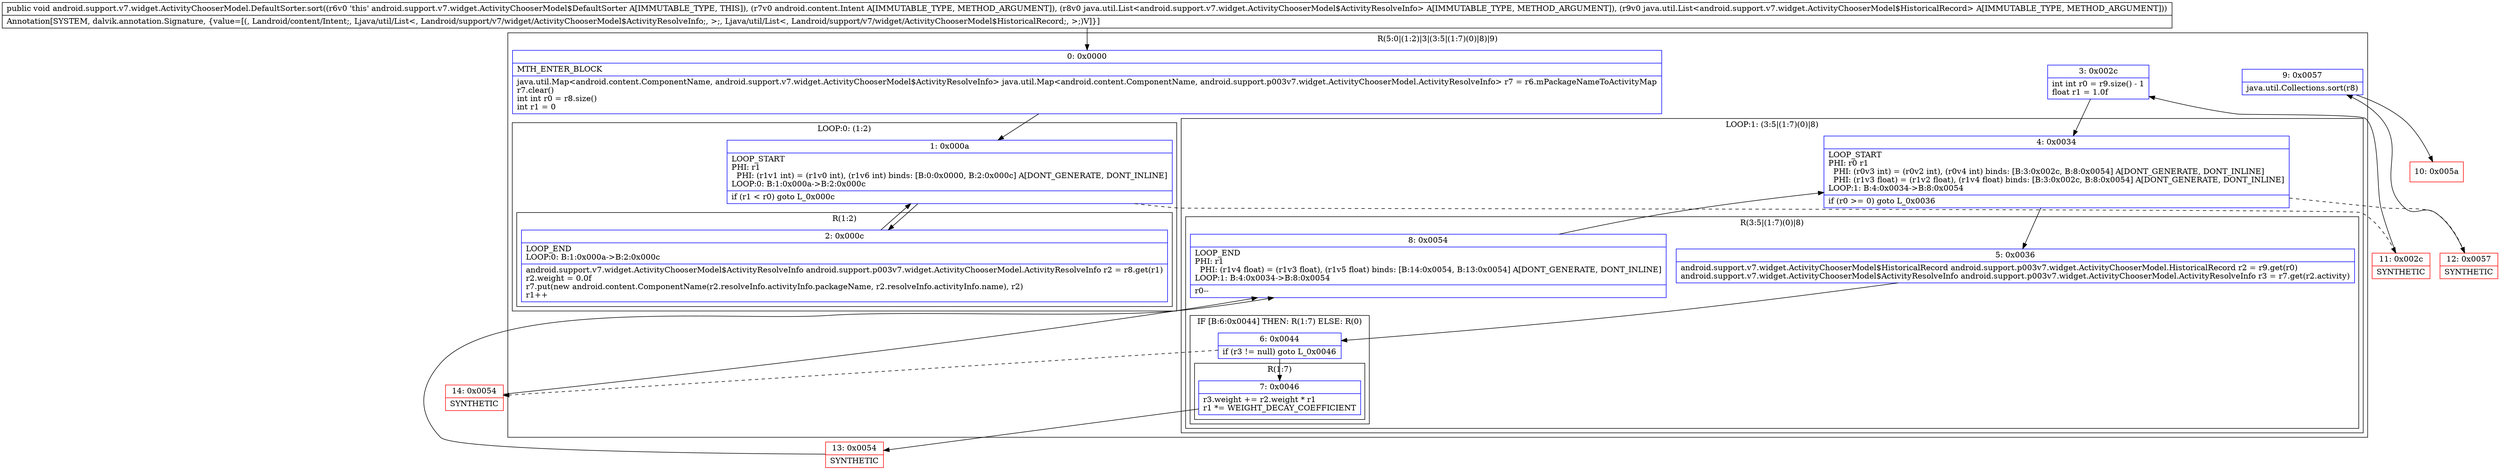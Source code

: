 digraph "CFG forandroid.support.v7.widget.ActivityChooserModel.DefaultSorter.sort(Landroid\/content\/Intent;Ljava\/util\/List;Ljava\/util\/List;)V" {
subgraph cluster_Region_16076920 {
label = "R(5:0|(1:2)|3|(3:5|(1:7)(0)|8)|9)";
node [shape=record,color=blue];
Node_0 [shape=record,label="{0\:\ 0x0000|MTH_ENTER_BLOCK\l|java.util.Map\<android.content.ComponentName, android.support.v7.widget.ActivityChooserModel$ActivityResolveInfo\> java.util.Map\<android.content.ComponentName, android.support.p003v7.widget.ActivityChooserModel.ActivityResolveInfo\> r7 = r6.mPackageNameToActivityMap\lr7.clear()\lint int r0 = r8.size()\lint r1 = 0\l}"];
subgraph cluster_LoopRegion_1225035835 {
label = "LOOP:0: (1:2)";
node [shape=record,color=blue];
Node_1 [shape=record,label="{1\:\ 0x000a|LOOP_START\lPHI: r1 \l  PHI: (r1v1 int) = (r1v0 int), (r1v6 int) binds: [B:0:0x0000, B:2:0x000c] A[DONT_GENERATE, DONT_INLINE]\lLOOP:0: B:1:0x000a\-\>B:2:0x000c\l|if (r1 \< r0) goto L_0x000c\l}"];
subgraph cluster_Region_934445307 {
label = "R(1:2)";
node [shape=record,color=blue];
Node_2 [shape=record,label="{2\:\ 0x000c|LOOP_END\lLOOP:0: B:1:0x000a\-\>B:2:0x000c\l|android.support.v7.widget.ActivityChooserModel$ActivityResolveInfo android.support.p003v7.widget.ActivityChooserModel.ActivityResolveInfo r2 = r8.get(r1)\lr2.weight = 0.0f\lr7.put(new android.content.ComponentName(r2.resolveInfo.activityInfo.packageName, r2.resolveInfo.activityInfo.name), r2)\lr1++\l}"];
}
}
Node_3 [shape=record,label="{3\:\ 0x002c|int int r0 = r9.size() \- 1\lfloat r1 = 1.0f\l}"];
subgraph cluster_LoopRegion_1666744307 {
label = "LOOP:1: (3:5|(1:7)(0)|8)";
node [shape=record,color=blue];
Node_4 [shape=record,label="{4\:\ 0x0034|LOOP_START\lPHI: r0 r1 \l  PHI: (r0v3 int) = (r0v2 int), (r0v4 int) binds: [B:3:0x002c, B:8:0x0054] A[DONT_GENERATE, DONT_INLINE]\l  PHI: (r1v3 float) = (r1v2 float), (r1v4 float) binds: [B:3:0x002c, B:8:0x0054] A[DONT_GENERATE, DONT_INLINE]\lLOOP:1: B:4:0x0034\-\>B:8:0x0054\l|if (r0 \>= 0) goto L_0x0036\l}"];
subgraph cluster_Region_1753062340 {
label = "R(3:5|(1:7)(0)|8)";
node [shape=record,color=blue];
Node_5 [shape=record,label="{5\:\ 0x0036|android.support.v7.widget.ActivityChooserModel$HistoricalRecord android.support.p003v7.widget.ActivityChooserModel.HistoricalRecord r2 = r9.get(r0)\landroid.support.v7.widget.ActivityChooserModel$ActivityResolveInfo android.support.p003v7.widget.ActivityChooserModel.ActivityResolveInfo r3 = r7.get(r2.activity)\l}"];
subgraph cluster_IfRegion_1156161101 {
label = "IF [B:6:0x0044] THEN: R(1:7) ELSE: R(0)";
node [shape=record,color=blue];
Node_6 [shape=record,label="{6\:\ 0x0044|if (r3 != null) goto L_0x0046\l}"];
subgraph cluster_Region_1078894139 {
label = "R(1:7)";
node [shape=record,color=blue];
Node_7 [shape=record,label="{7\:\ 0x0046|r3.weight += r2.weight * r1\lr1 *= WEIGHT_DECAY_COEFFICIENT\l}"];
}
subgraph cluster_Region_95184115 {
label = "R(0)";
node [shape=record,color=blue];
}
}
Node_8 [shape=record,label="{8\:\ 0x0054|LOOP_END\lPHI: r1 \l  PHI: (r1v4 float) = (r1v3 float), (r1v5 float) binds: [B:14:0x0054, B:13:0x0054] A[DONT_GENERATE, DONT_INLINE]\lLOOP:1: B:4:0x0034\-\>B:8:0x0054\l|r0\-\-\l}"];
}
}
Node_9 [shape=record,label="{9\:\ 0x0057|java.util.Collections.sort(r8)\l}"];
}
Node_10 [shape=record,color=red,label="{10\:\ 0x005a}"];
Node_11 [shape=record,color=red,label="{11\:\ 0x002c|SYNTHETIC\l}"];
Node_12 [shape=record,color=red,label="{12\:\ 0x0057|SYNTHETIC\l}"];
Node_13 [shape=record,color=red,label="{13\:\ 0x0054|SYNTHETIC\l}"];
Node_14 [shape=record,color=red,label="{14\:\ 0x0054|SYNTHETIC\l}"];
MethodNode[shape=record,label="{public void android.support.v7.widget.ActivityChooserModel.DefaultSorter.sort((r6v0 'this' android.support.v7.widget.ActivityChooserModel$DefaultSorter A[IMMUTABLE_TYPE, THIS]), (r7v0 android.content.Intent A[IMMUTABLE_TYPE, METHOD_ARGUMENT]), (r8v0 java.util.List\<android.support.v7.widget.ActivityChooserModel$ActivityResolveInfo\> A[IMMUTABLE_TYPE, METHOD_ARGUMENT]), (r9v0 java.util.List\<android.support.v7.widget.ActivityChooserModel$HistoricalRecord\> A[IMMUTABLE_TYPE, METHOD_ARGUMENT]))  | Annotation[SYSTEM, dalvik.annotation.Signature, \{value=[(, Landroid\/content\/Intent;, Ljava\/util\/List\<, Landroid\/support\/v7\/widget\/ActivityChooserModel$ActivityResolveInfo;, \>;, Ljava\/util\/List\<, Landroid\/support\/v7\/widget\/ActivityChooserModel$HistoricalRecord;, \>;)V]\}]\l}"];
MethodNode -> Node_0;
Node_0 -> Node_1;
Node_1 -> Node_2;
Node_1 -> Node_11[style=dashed];
Node_2 -> Node_1;
Node_3 -> Node_4;
Node_4 -> Node_5;
Node_4 -> Node_12[style=dashed];
Node_5 -> Node_6;
Node_6 -> Node_7;
Node_6 -> Node_14[style=dashed];
Node_7 -> Node_13;
Node_8 -> Node_4;
Node_9 -> Node_10;
Node_11 -> Node_3;
Node_12 -> Node_9;
Node_13 -> Node_8;
Node_14 -> Node_8;
}

